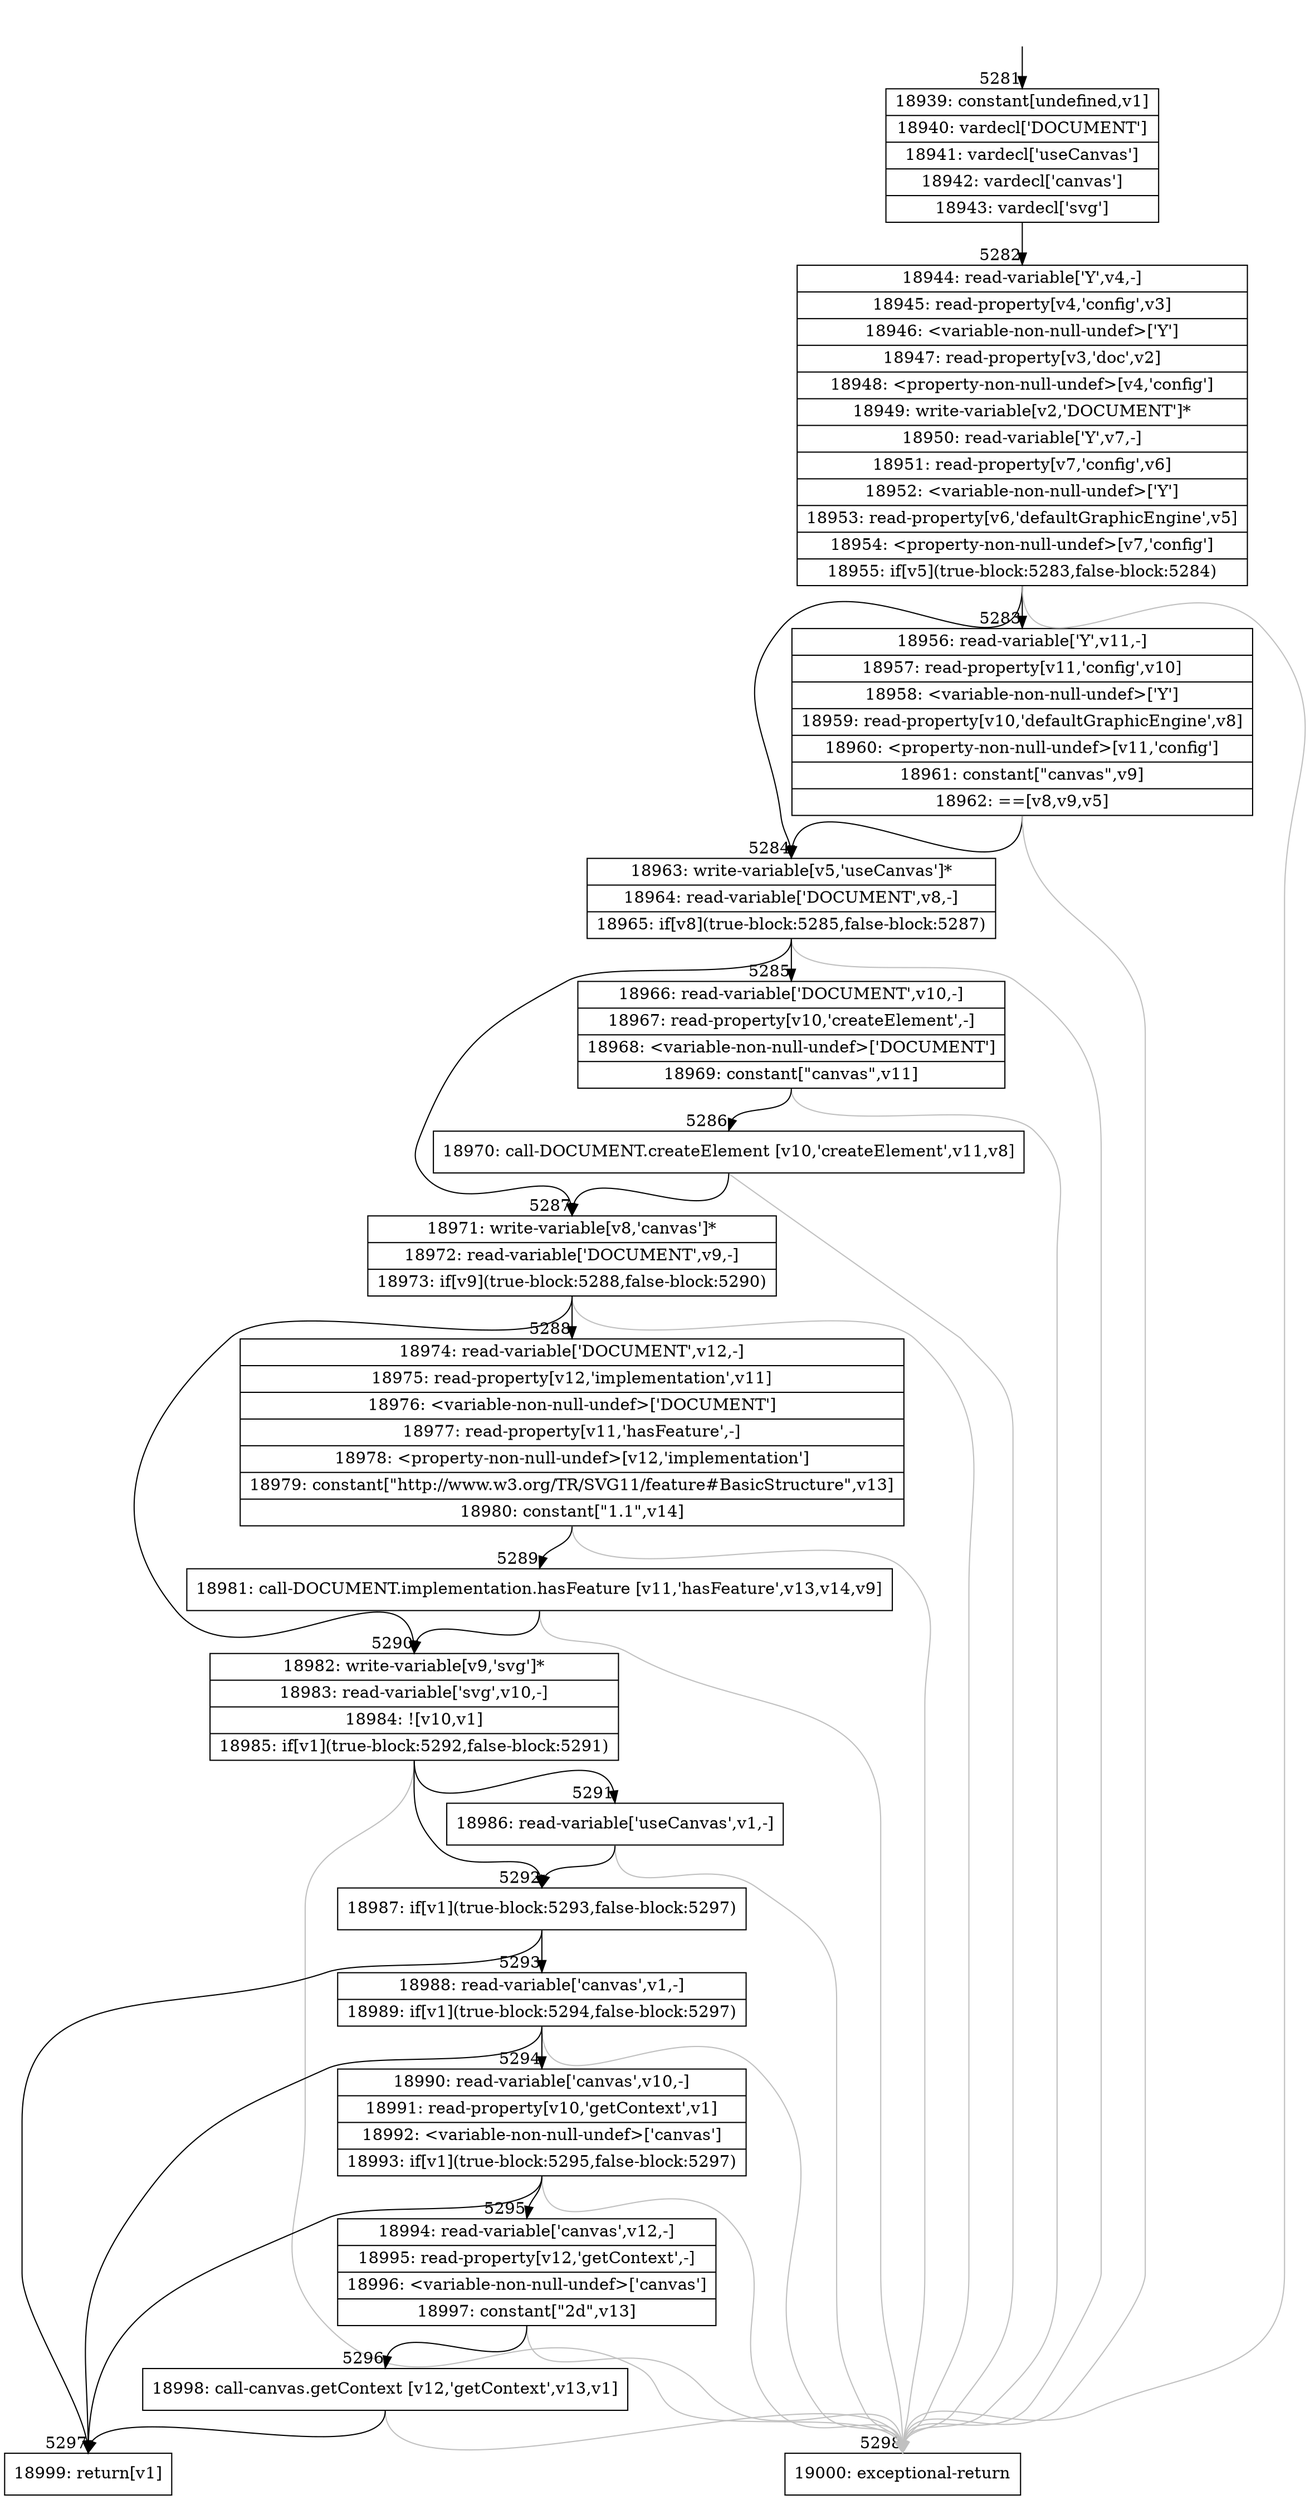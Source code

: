 digraph {
rankdir="TD"
BB_entry249[shape=none,label=""];
BB_entry249 -> BB5281 [tailport=s, headport=n, headlabel="    5281"]
BB5281 [shape=record label="{18939: constant[undefined,v1]|18940: vardecl['DOCUMENT']|18941: vardecl['useCanvas']|18942: vardecl['canvas']|18943: vardecl['svg']}" ] 
BB5281 -> BB5282 [tailport=s, headport=n, headlabel="      5282"]
BB5282 [shape=record label="{18944: read-variable['Y',v4,-]|18945: read-property[v4,'config',v3]|18946: \<variable-non-null-undef\>['Y']|18947: read-property[v3,'doc',v2]|18948: \<property-non-null-undef\>[v4,'config']|18949: write-variable[v2,'DOCUMENT']*|18950: read-variable['Y',v7,-]|18951: read-property[v7,'config',v6]|18952: \<variable-non-null-undef\>['Y']|18953: read-property[v6,'defaultGraphicEngine',v5]|18954: \<property-non-null-undef\>[v7,'config']|18955: if[v5](true-block:5283,false-block:5284)}" ] 
BB5282 -> BB5284 [tailport=s, headport=n, headlabel="      5284"]
BB5282 -> BB5283 [tailport=s, headport=n, headlabel="      5283"]
BB5282 -> BB5298 [tailport=s, headport=n, color=gray, headlabel="      5298"]
BB5283 [shape=record label="{18956: read-variable['Y',v11,-]|18957: read-property[v11,'config',v10]|18958: \<variable-non-null-undef\>['Y']|18959: read-property[v10,'defaultGraphicEngine',v8]|18960: \<property-non-null-undef\>[v11,'config']|18961: constant[\"canvas\",v9]|18962: ==[v8,v9,v5]}" ] 
BB5283 -> BB5284 [tailport=s, headport=n]
BB5283 -> BB5298 [tailport=s, headport=n, color=gray]
BB5284 [shape=record label="{18963: write-variable[v5,'useCanvas']*|18964: read-variable['DOCUMENT',v8,-]|18965: if[v8](true-block:5285,false-block:5287)}" ] 
BB5284 -> BB5287 [tailport=s, headport=n, headlabel="      5287"]
BB5284 -> BB5285 [tailport=s, headport=n, headlabel="      5285"]
BB5284 -> BB5298 [tailport=s, headport=n, color=gray]
BB5285 [shape=record label="{18966: read-variable['DOCUMENT',v10,-]|18967: read-property[v10,'createElement',-]|18968: \<variable-non-null-undef\>['DOCUMENT']|18969: constant[\"canvas\",v11]}" ] 
BB5285 -> BB5286 [tailport=s, headport=n, headlabel="      5286"]
BB5285 -> BB5298 [tailport=s, headport=n, color=gray]
BB5286 [shape=record label="{18970: call-DOCUMENT.createElement [v10,'createElement',v11,v8]}" ] 
BB5286 -> BB5287 [tailport=s, headport=n]
BB5286 -> BB5298 [tailport=s, headport=n, color=gray]
BB5287 [shape=record label="{18971: write-variable[v8,'canvas']*|18972: read-variable['DOCUMENT',v9,-]|18973: if[v9](true-block:5288,false-block:5290)}" ] 
BB5287 -> BB5290 [tailport=s, headport=n, headlabel="      5290"]
BB5287 -> BB5288 [tailport=s, headport=n, headlabel="      5288"]
BB5287 -> BB5298 [tailport=s, headport=n, color=gray]
BB5288 [shape=record label="{18974: read-variable['DOCUMENT',v12,-]|18975: read-property[v12,'implementation',v11]|18976: \<variable-non-null-undef\>['DOCUMENT']|18977: read-property[v11,'hasFeature',-]|18978: \<property-non-null-undef\>[v12,'implementation']|18979: constant[\"http://www.w3.org/TR/SVG11/feature#BasicStructure\",v13]|18980: constant[\"1.1\",v14]}" ] 
BB5288 -> BB5289 [tailport=s, headport=n, headlabel="      5289"]
BB5288 -> BB5298 [tailport=s, headport=n, color=gray]
BB5289 [shape=record label="{18981: call-DOCUMENT.implementation.hasFeature [v11,'hasFeature',v13,v14,v9]}" ] 
BB5289 -> BB5290 [tailport=s, headport=n]
BB5289 -> BB5298 [tailport=s, headport=n, color=gray]
BB5290 [shape=record label="{18982: write-variable[v9,'svg']*|18983: read-variable['svg',v10,-]|18984: ![v10,v1]|18985: if[v1](true-block:5292,false-block:5291)}" ] 
BB5290 -> BB5292 [tailport=s, headport=n, headlabel="      5292"]
BB5290 -> BB5291 [tailport=s, headport=n, headlabel="      5291"]
BB5290 -> BB5298 [tailport=s, headport=n, color=gray]
BB5291 [shape=record label="{18986: read-variable['useCanvas',v1,-]}" ] 
BB5291 -> BB5292 [tailport=s, headport=n]
BB5291 -> BB5298 [tailport=s, headport=n, color=gray]
BB5292 [shape=record label="{18987: if[v1](true-block:5293,false-block:5297)}" ] 
BB5292 -> BB5297 [tailport=s, headport=n, headlabel="      5297"]
BB5292 -> BB5293 [tailport=s, headport=n, headlabel="      5293"]
BB5293 [shape=record label="{18988: read-variable['canvas',v1,-]|18989: if[v1](true-block:5294,false-block:5297)}" ] 
BB5293 -> BB5297 [tailport=s, headport=n]
BB5293 -> BB5294 [tailport=s, headport=n, headlabel="      5294"]
BB5293 -> BB5298 [tailport=s, headport=n, color=gray]
BB5294 [shape=record label="{18990: read-variable['canvas',v10,-]|18991: read-property[v10,'getContext',v1]|18992: \<variable-non-null-undef\>['canvas']|18993: if[v1](true-block:5295,false-block:5297)}" ] 
BB5294 -> BB5297 [tailport=s, headport=n]
BB5294 -> BB5295 [tailport=s, headport=n, headlabel="      5295"]
BB5294 -> BB5298 [tailport=s, headport=n, color=gray]
BB5295 [shape=record label="{18994: read-variable['canvas',v12,-]|18995: read-property[v12,'getContext',-]|18996: \<variable-non-null-undef\>['canvas']|18997: constant[\"2d\",v13]}" ] 
BB5295 -> BB5296 [tailport=s, headport=n, headlabel="      5296"]
BB5295 -> BB5298 [tailport=s, headport=n, color=gray]
BB5296 [shape=record label="{18998: call-canvas.getContext [v12,'getContext',v13,v1]}" ] 
BB5296 -> BB5297 [tailport=s, headport=n]
BB5296 -> BB5298 [tailport=s, headport=n, color=gray]
BB5297 [shape=record label="{18999: return[v1]}" ] 
BB5298 [shape=record label="{19000: exceptional-return}" ] 
//#$~ 10248
}
